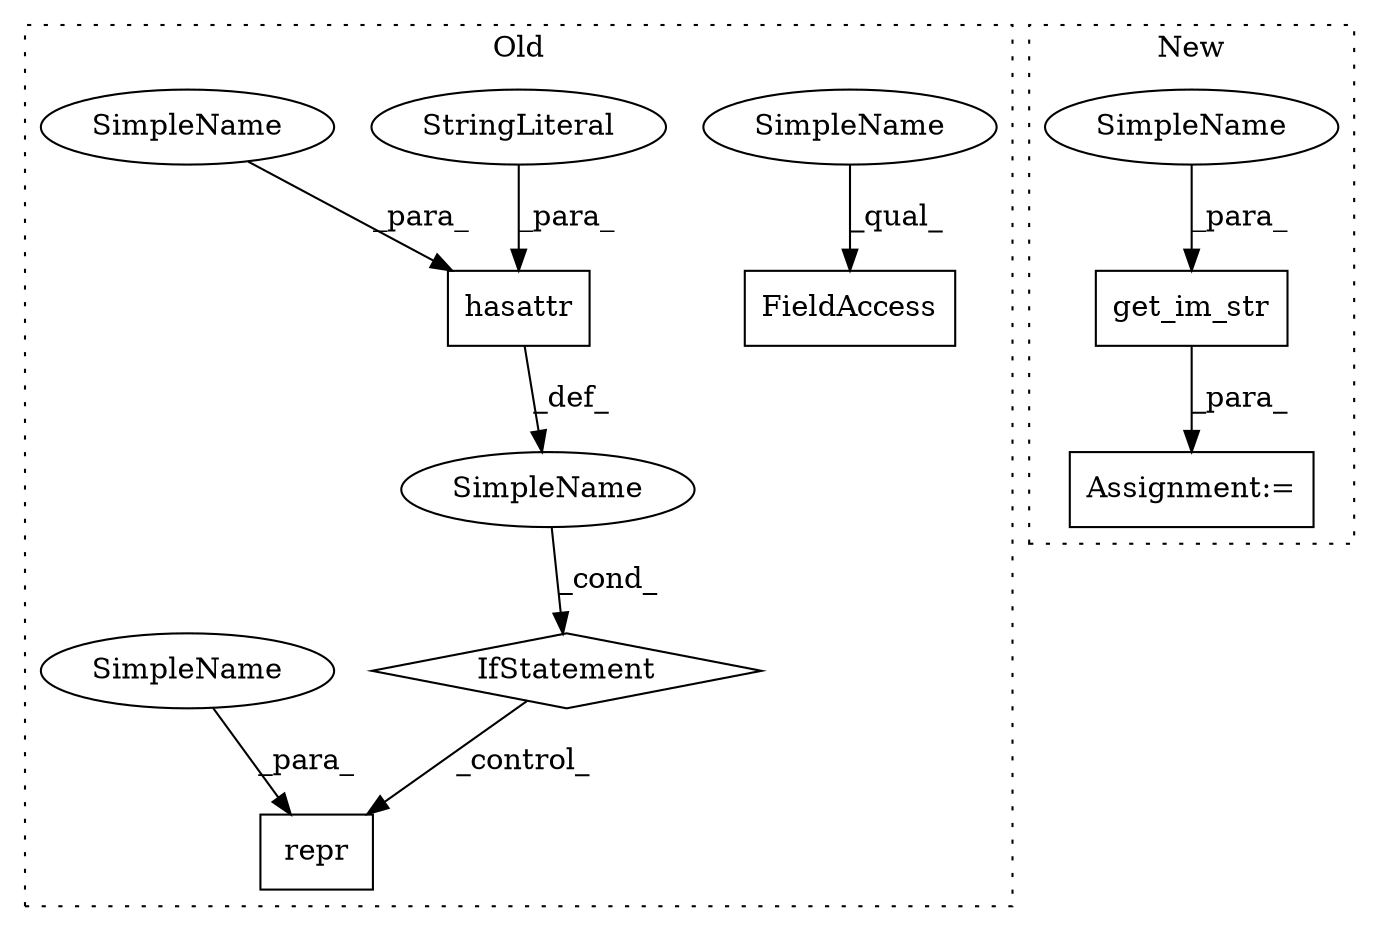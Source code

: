digraph G {
subgraph cluster0 {
1 [label="IfStatement" a="25" s="1514" l="3" shape="diamond"];
3 [label="repr" a="32" s="1531,1538" l="5,1" shape="box"];
4 [label="SimpleName" a="42" s="" l="" shape="ellipse"];
5 [label="hasattr" a="32" s="1492,1513" l="8,1" shape="box"];
6 [label="StringLiteral" a="45" s="1503" l="10" shape="ellipse"];
8 [label="FieldAccess" a="22" s="1517" l="11" shape="box"];
9 [label="SimpleName" a="42" s="1517" l="2" shape="ellipse"];
10 [label="SimpleName" a="42" s="1500" l="2" shape="ellipse"];
11 [label="SimpleName" a="42" s="1536" l="2" shape="ellipse"];
label = "Old";
style="dotted";
}
subgraph cluster1 {
2 [label="get_im_str" a="32" s="1536,1549" l="11,1" shape="box"];
7 [label="Assignment:=" a="7" s="1535" l="1" shape="box"];
12 [label="SimpleName" a="42" s="1547" l="2" shape="ellipse"];
label = "New";
style="dotted";
}
1 -> 3 [label="_control_"];
2 -> 7 [label="_para_"];
4 -> 1 [label="_cond_"];
5 -> 4 [label="_def_"];
6 -> 5 [label="_para_"];
9 -> 8 [label="_qual_"];
10 -> 5 [label="_para_"];
11 -> 3 [label="_para_"];
12 -> 2 [label="_para_"];
}